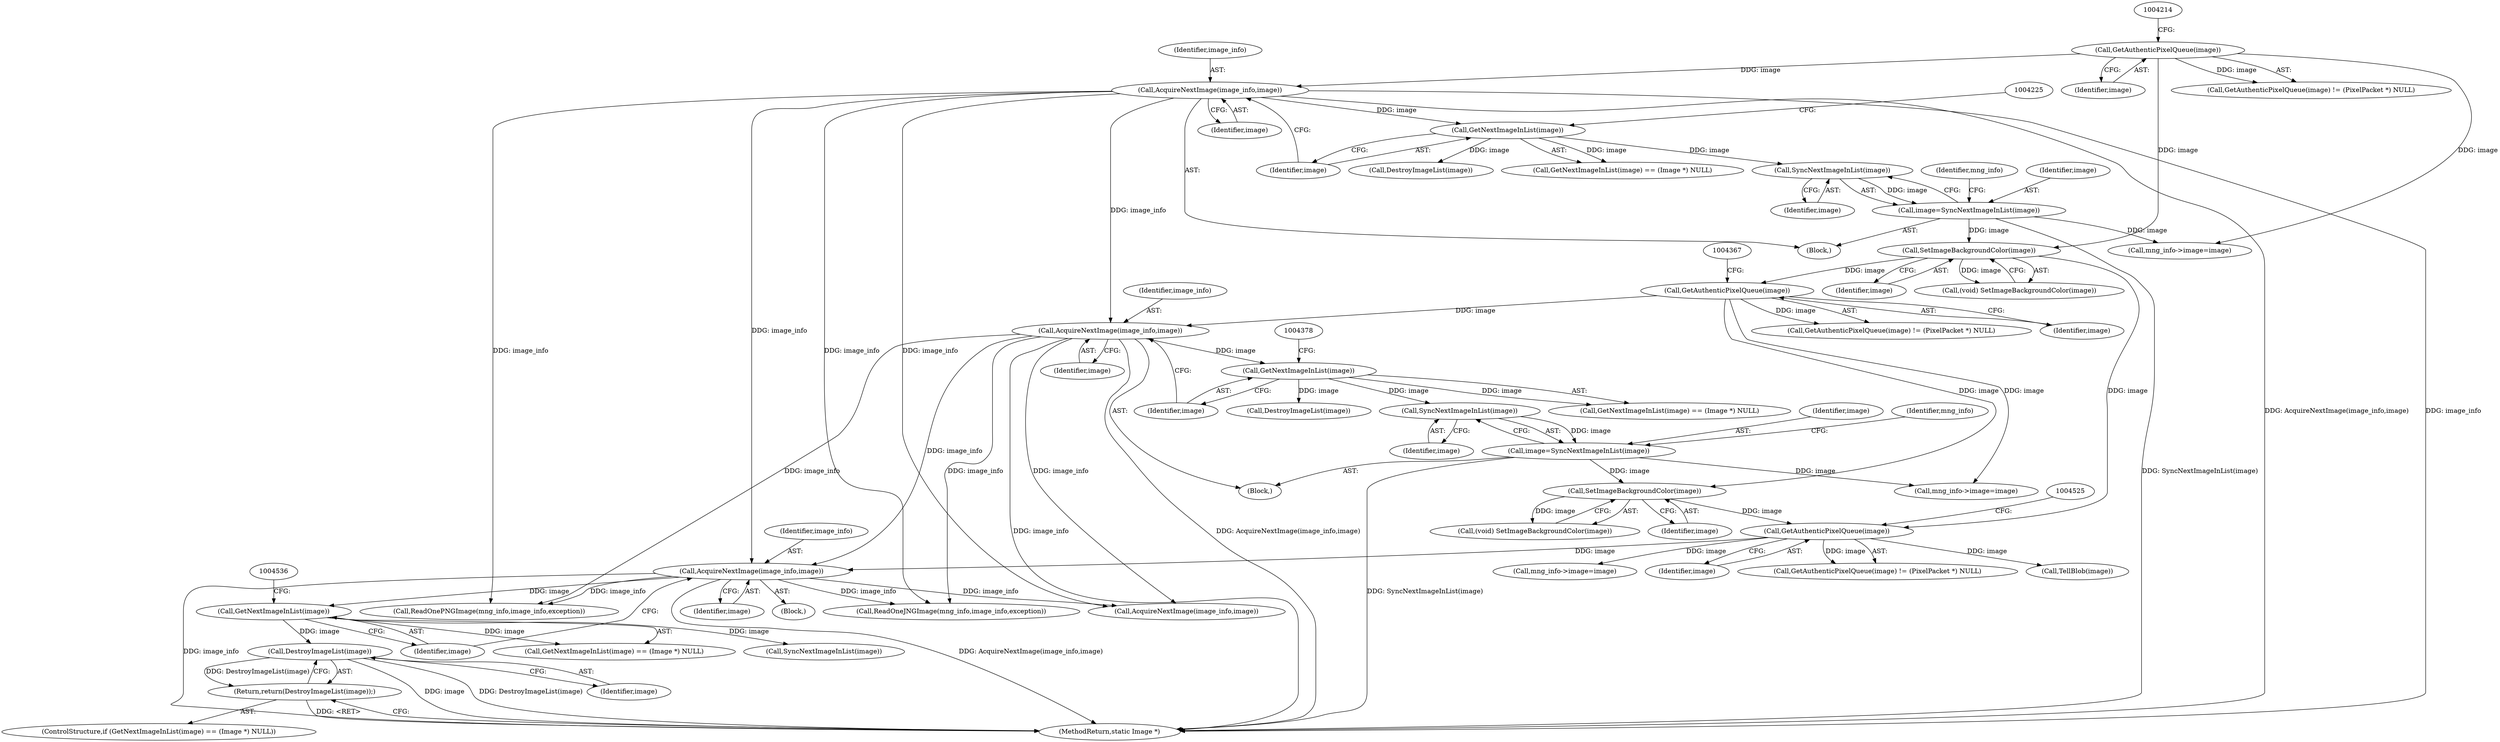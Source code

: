 digraph "0_ImageMagick_22e0310345499ffe906c604428f2a3a668942b05@pointer" {
"1004539" [label="(Call,DestroyImageList(image))"];
"1004533" [label="(Call,GetNextImageInList(image))"];
"1004528" [label="(Call,AcquireNextImage(image_info,image))"];
"1004370" [label="(Call,AcquireNextImage(image_info,image))"];
"1004217" [label="(Call,AcquireNextImage(image_info,image))"];
"1004211" [label="(Call,GetAuthenticPixelQueue(image))"];
"1004364" [label="(Call,GetAuthenticPixelQueue(image))"];
"1004319" [label="(Call,SetImageBackgroundColor(image))"];
"1004230" [label="(Call,image=SyncNextImageInList(image))"];
"1004232" [label="(Call,SyncNextImageInList(image))"];
"1004222" [label="(Call,GetNextImageInList(image))"];
"1004522" [label="(Call,GetAuthenticPixelQueue(image))"];
"1004477" [label="(Call,SetImageBackgroundColor(image))"];
"1004383" [label="(Call,image=SyncNextImageInList(image))"];
"1004385" [label="(Call,SyncNextImageInList(image))"];
"1004375" [label="(Call,GetNextImageInList(image))"];
"1004538" [label="(Return,return(DestroyImageList(image));)"];
"1004232" [label="(Call,SyncNextImageInList(image))"];
"1004222" [label="(Call,GetNextImageInList(image))"];
"1004384" [label="(Identifier,image)"];
"1004369" [label="(Block,)"];
"1004555" [label="(Call,TellBlob(image))"];
"1004363" [label="(Call,GetAuthenticPixelQueue(image) != (PixelPacket *) NULL)"];
"1004365" [label="(Identifier,image)"];
"1004543" [label="(Call,SyncNextImageInList(image))"];
"1004724" [label="(Call,ReadOneJNGImage(mng_info,image_info,exception))"];
"1004218" [label="(Identifier,image_info)"];
"1004319" [label="(Call,SetImageBackgroundColor(image))"];
"1004532" [label="(Call,GetNextImageInList(image) == (Image *) NULL)"];
"1004530" [label="(Identifier,image)"];
"1004387" [label="(Call,mng_info->image=image)"];
"1004370" [label="(Call,AcquireNextImage(image_info,image))"];
"1004383" [label="(Call,image=SyncNextImageInList(image))"];
"1004477" [label="(Call,SetImageBackgroundColor(image))"];
"1004534" [label="(Identifier,image)"];
"1007383" [label="(MethodReturn,static Image *)"];
"1004219" [label="(Identifier,image)"];
"1004212" [label="(Identifier,image)"];
"1004478" [label="(Identifier,image)"];
"1004389" [label="(Identifier,mng_info)"];
"1004376" [label="(Identifier,image)"];
"1004386" [label="(Identifier,image)"];
"1004527" [label="(Block,)"];
"1004375" [label="(Call,GetNextImageInList(image))"];
"1004221" [label="(Call,GetNextImageInList(image) == (Image *) NULL)"];
"1004523" [label="(Identifier,image)"];
"1004528" [label="(Call,AcquireNextImage(image_info,image))"];
"1004381" [label="(Call,DestroyImageList(image))"];
"1004531" [label="(ControlStructure,if (GetNextImageInList(image) == (Image *) NULL))"];
"1004231" [label="(Identifier,image)"];
"1004223" [label="(Identifier,image)"];
"1004317" [label="(Call,(void) SetImageBackgroundColor(image))"];
"1004216" [label="(Block,)"];
"1006734" [label="(Call,AcquireNextImage(image_info,image))"];
"1004717" [label="(Call,ReadOnePNGImage(mng_info,image_info,exception))"];
"1004236" [label="(Identifier,mng_info)"];
"1004475" [label="(Call,(void) SetImageBackgroundColor(image))"];
"1004217" [label="(Call,AcquireNextImage(image_info,image))"];
"1004320" [label="(Identifier,image)"];
"1004364" [label="(Call,GetAuthenticPixelQueue(image))"];
"1004233" [label="(Identifier,image)"];
"1004529" [label="(Identifier,image_info)"];
"1004540" [label="(Identifier,image)"];
"1004538" [label="(Return,return(DestroyImageList(image));)"];
"1004539" [label="(Call,DestroyImageList(image))"];
"1004522" [label="(Call,GetAuthenticPixelQueue(image))"];
"1004371" [label="(Identifier,image_info)"];
"1004545" [label="(Call,mng_info->image=image)"];
"1004210" [label="(Call,GetAuthenticPixelQueue(image) != (PixelPacket *) NULL)"];
"1004533" [label="(Call,GetNextImageInList(image))"];
"1004374" [label="(Call,GetNextImageInList(image) == (Image *) NULL)"];
"1004228" [label="(Call,DestroyImageList(image))"];
"1004234" [label="(Call,mng_info->image=image)"];
"1004230" [label="(Call,image=SyncNextImageInList(image))"];
"1004385" [label="(Call,SyncNextImageInList(image))"];
"1004211" [label="(Call,GetAuthenticPixelQueue(image))"];
"1004372" [label="(Identifier,image)"];
"1004521" [label="(Call,GetAuthenticPixelQueue(image) != (PixelPacket *) NULL)"];
"1004539" -> "1004538"  [label="AST: "];
"1004539" -> "1004540"  [label="CFG: "];
"1004540" -> "1004539"  [label="AST: "];
"1004538" -> "1004539"  [label="CFG: "];
"1004539" -> "1007383"  [label="DDG: image"];
"1004539" -> "1007383"  [label="DDG: DestroyImageList(image)"];
"1004539" -> "1004538"  [label="DDG: DestroyImageList(image)"];
"1004533" -> "1004539"  [label="DDG: image"];
"1004533" -> "1004532"  [label="AST: "];
"1004533" -> "1004534"  [label="CFG: "];
"1004534" -> "1004533"  [label="AST: "];
"1004536" -> "1004533"  [label="CFG: "];
"1004533" -> "1004532"  [label="DDG: image"];
"1004528" -> "1004533"  [label="DDG: image"];
"1004533" -> "1004543"  [label="DDG: image"];
"1004528" -> "1004527"  [label="AST: "];
"1004528" -> "1004530"  [label="CFG: "];
"1004529" -> "1004528"  [label="AST: "];
"1004530" -> "1004528"  [label="AST: "];
"1004534" -> "1004528"  [label="CFG: "];
"1004528" -> "1007383"  [label="DDG: AcquireNextImage(image_info,image)"];
"1004528" -> "1007383"  [label="DDG: image_info"];
"1004370" -> "1004528"  [label="DDG: image_info"];
"1004217" -> "1004528"  [label="DDG: image_info"];
"1004522" -> "1004528"  [label="DDG: image"];
"1004528" -> "1004717"  [label="DDG: image_info"];
"1004528" -> "1004724"  [label="DDG: image_info"];
"1004528" -> "1006734"  [label="DDG: image_info"];
"1004370" -> "1004369"  [label="AST: "];
"1004370" -> "1004372"  [label="CFG: "];
"1004371" -> "1004370"  [label="AST: "];
"1004372" -> "1004370"  [label="AST: "];
"1004376" -> "1004370"  [label="CFG: "];
"1004370" -> "1007383"  [label="DDG: AcquireNextImage(image_info,image)"];
"1004370" -> "1007383"  [label="DDG: image_info"];
"1004217" -> "1004370"  [label="DDG: image_info"];
"1004364" -> "1004370"  [label="DDG: image"];
"1004370" -> "1004375"  [label="DDG: image"];
"1004370" -> "1004717"  [label="DDG: image_info"];
"1004370" -> "1004724"  [label="DDG: image_info"];
"1004370" -> "1006734"  [label="DDG: image_info"];
"1004217" -> "1004216"  [label="AST: "];
"1004217" -> "1004219"  [label="CFG: "];
"1004218" -> "1004217"  [label="AST: "];
"1004219" -> "1004217"  [label="AST: "];
"1004223" -> "1004217"  [label="CFG: "];
"1004217" -> "1007383"  [label="DDG: AcquireNextImage(image_info,image)"];
"1004217" -> "1007383"  [label="DDG: image_info"];
"1004211" -> "1004217"  [label="DDG: image"];
"1004217" -> "1004222"  [label="DDG: image"];
"1004217" -> "1004717"  [label="DDG: image_info"];
"1004217" -> "1004724"  [label="DDG: image_info"];
"1004217" -> "1006734"  [label="DDG: image_info"];
"1004211" -> "1004210"  [label="AST: "];
"1004211" -> "1004212"  [label="CFG: "];
"1004212" -> "1004211"  [label="AST: "];
"1004214" -> "1004211"  [label="CFG: "];
"1004211" -> "1004210"  [label="DDG: image"];
"1004211" -> "1004234"  [label="DDG: image"];
"1004211" -> "1004319"  [label="DDG: image"];
"1004364" -> "1004363"  [label="AST: "];
"1004364" -> "1004365"  [label="CFG: "];
"1004365" -> "1004364"  [label="AST: "];
"1004367" -> "1004364"  [label="CFG: "];
"1004364" -> "1004363"  [label="DDG: image"];
"1004319" -> "1004364"  [label="DDG: image"];
"1004364" -> "1004387"  [label="DDG: image"];
"1004364" -> "1004477"  [label="DDG: image"];
"1004319" -> "1004317"  [label="AST: "];
"1004319" -> "1004320"  [label="CFG: "];
"1004320" -> "1004319"  [label="AST: "];
"1004317" -> "1004319"  [label="CFG: "];
"1004319" -> "1004317"  [label="DDG: image"];
"1004230" -> "1004319"  [label="DDG: image"];
"1004319" -> "1004522"  [label="DDG: image"];
"1004230" -> "1004216"  [label="AST: "];
"1004230" -> "1004232"  [label="CFG: "];
"1004231" -> "1004230"  [label="AST: "];
"1004232" -> "1004230"  [label="AST: "];
"1004236" -> "1004230"  [label="CFG: "];
"1004230" -> "1007383"  [label="DDG: SyncNextImageInList(image)"];
"1004232" -> "1004230"  [label="DDG: image"];
"1004230" -> "1004234"  [label="DDG: image"];
"1004232" -> "1004233"  [label="CFG: "];
"1004233" -> "1004232"  [label="AST: "];
"1004222" -> "1004232"  [label="DDG: image"];
"1004222" -> "1004221"  [label="AST: "];
"1004222" -> "1004223"  [label="CFG: "];
"1004223" -> "1004222"  [label="AST: "];
"1004225" -> "1004222"  [label="CFG: "];
"1004222" -> "1004221"  [label="DDG: image"];
"1004222" -> "1004228"  [label="DDG: image"];
"1004522" -> "1004521"  [label="AST: "];
"1004522" -> "1004523"  [label="CFG: "];
"1004523" -> "1004522"  [label="AST: "];
"1004525" -> "1004522"  [label="CFG: "];
"1004522" -> "1004521"  [label="DDG: image"];
"1004477" -> "1004522"  [label="DDG: image"];
"1004522" -> "1004545"  [label="DDG: image"];
"1004522" -> "1004555"  [label="DDG: image"];
"1004477" -> "1004475"  [label="AST: "];
"1004477" -> "1004478"  [label="CFG: "];
"1004478" -> "1004477"  [label="AST: "];
"1004475" -> "1004477"  [label="CFG: "];
"1004477" -> "1004475"  [label="DDG: image"];
"1004383" -> "1004477"  [label="DDG: image"];
"1004383" -> "1004369"  [label="AST: "];
"1004383" -> "1004385"  [label="CFG: "];
"1004384" -> "1004383"  [label="AST: "];
"1004385" -> "1004383"  [label="AST: "];
"1004389" -> "1004383"  [label="CFG: "];
"1004383" -> "1007383"  [label="DDG: SyncNextImageInList(image)"];
"1004385" -> "1004383"  [label="DDG: image"];
"1004383" -> "1004387"  [label="DDG: image"];
"1004385" -> "1004386"  [label="CFG: "];
"1004386" -> "1004385"  [label="AST: "];
"1004375" -> "1004385"  [label="DDG: image"];
"1004375" -> "1004374"  [label="AST: "];
"1004375" -> "1004376"  [label="CFG: "];
"1004376" -> "1004375"  [label="AST: "];
"1004378" -> "1004375"  [label="CFG: "];
"1004375" -> "1004374"  [label="DDG: image"];
"1004375" -> "1004381"  [label="DDG: image"];
"1004538" -> "1004531"  [label="AST: "];
"1007383" -> "1004538"  [label="CFG: "];
"1004538" -> "1007383"  [label="DDG: <RET>"];
}
